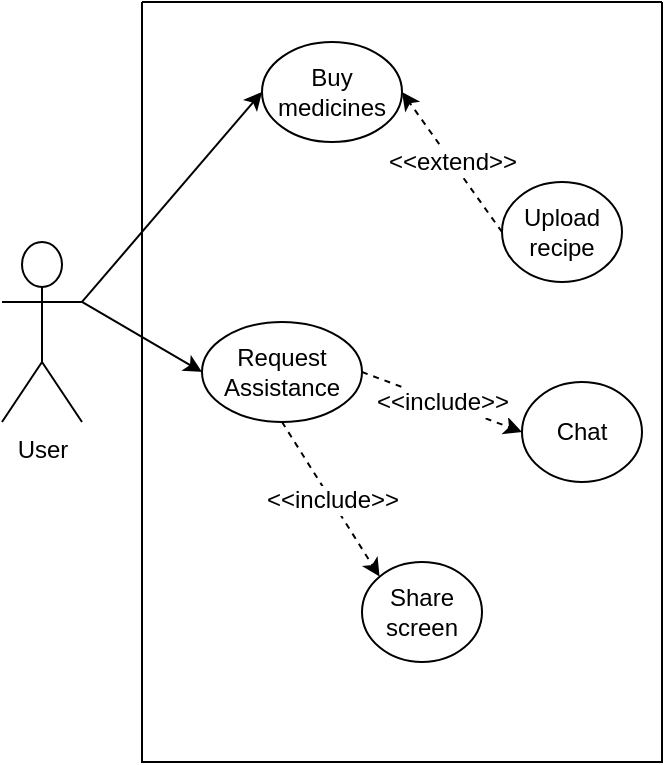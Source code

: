 <mxfile version="19.0.0" type="device"><diagram id="0l2LnnIxXGDVyNd1TSWf" name="Page-1"><mxGraphModel dx="914" dy="507" grid="1" gridSize="10" guides="1" tooltips="1" connect="1" arrows="1" fold="1" page="1" pageScale="1" pageWidth="850" pageHeight="1100" math="0" shadow="0"><root><mxCell id="0"/><mxCell id="1" parent="0"/><mxCell id="DqKlzocytAJNGCdSqwo8-267" value="User" style="shape=umlActor;verticalLabelPosition=bottom;verticalAlign=top;html=1;outlineConnect=0;" vertex="1" parent="1"><mxGeometry x="230" y="880" width="40" height="90" as="geometry"/></mxCell><mxCell id="DqKlzocytAJNGCdSqwo8-268" value="Buy medicines" style="ellipse;whiteSpace=wrap;html=1;" vertex="1" parent="1"><mxGeometry x="360" y="780" width="70" height="50" as="geometry"/></mxCell><mxCell id="DqKlzocytAJNGCdSqwo8-269" value="" style="endArrow=classic;html=1;rounded=0;exitX=1;exitY=0.333;exitDx=0;exitDy=0;exitPerimeter=0;entryX=0;entryY=0.5;entryDx=0;entryDy=0;" edge="1" parent="1" source="DqKlzocytAJNGCdSqwo8-267" target="DqKlzocytAJNGCdSqwo8-268"><mxGeometry width="50" height="50" relative="1" as="geometry"><mxPoint x="390" y="930" as="sourcePoint"/><mxPoint x="440" y="880" as="targetPoint"/></mxGeometry></mxCell><mxCell id="DqKlzocytAJNGCdSqwo8-270" value="" style="endArrow=classic;html=1;rounded=0;exitX=1;exitY=0.333;exitDx=0;exitDy=0;exitPerimeter=0;entryX=0;entryY=0.5;entryDx=0;entryDy=0;" edge="1" parent="1" source="DqKlzocytAJNGCdSqwo8-267" target="DqKlzocytAJNGCdSqwo8-273"><mxGeometry width="50" height="50" relative="1" as="geometry"><mxPoint x="400" y="940" as="sourcePoint"/><mxPoint x="450" y="890" as="targetPoint"/></mxGeometry></mxCell><mxCell id="DqKlzocytAJNGCdSqwo8-271" value="" style="swimlane;startSize=0;" vertex="1" parent="1"><mxGeometry x="300" y="760" width="260" height="380" as="geometry"><mxRectangle x="120" y="20" width="50" height="40" as="alternateBounds"/></mxGeometry></mxCell><mxCell id="DqKlzocytAJNGCdSqwo8-272" value="Upload recipe" style="ellipse;whiteSpace=wrap;html=1;" vertex="1" parent="DqKlzocytAJNGCdSqwo8-271"><mxGeometry x="180" y="90" width="60" height="50" as="geometry"/></mxCell><mxCell id="DqKlzocytAJNGCdSqwo8-273" value="Request Assistance" style="ellipse;whiteSpace=wrap;html=1;" vertex="1" parent="DqKlzocytAJNGCdSqwo8-271"><mxGeometry x="30" y="160" width="80" height="50" as="geometry"/></mxCell><mxCell id="DqKlzocytAJNGCdSqwo8-274" value="Chat" style="ellipse;whiteSpace=wrap;html=1;" vertex="1" parent="DqKlzocytAJNGCdSqwo8-271"><mxGeometry x="190" y="190" width="60" height="50" as="geometry"/></mxCell><mxCell id="DqKlzocytAJNGCdSqwo8-275" value="Share screen" style="ellipse;whiteSpace=wrap;html=1;" vertex="1" parent="DqKlzocytAJNGCdSqwo8-271"><mxGeometry x="110" y="280" width="60" height="50" as="geometry"/></mxCell><mxCell id="DqKlzocytAJNGCdSqwo8-276" value="" style="endArrow=classic;html=1;rounded=0;exitX=0.5;exitY=1;exitDx=0;exitDy=0;entryX=0;entryY=0;entryDx=0;entryDy=0;dashed=1;" edge="1" parent="DqKlzocytAJNGCdSqwo8-271" source="DqKlzocytAJNGCdSqwo8-273" target="DqKlzocytAJNGCdSqwo8-275"><mxGeometry relative="1" as="geometry"><mxPoint x="100" y="170" as="sourcePoint"/><mxPoint x="-10" y="250" as="targetPoint"/></mxGeometry></mxCell><mxCell id="DqKlzocytAJNGCdSqwo8-277" value="&lt;span style=&quot;font-size: 12px; background-color: rgb(255, 255, 255);&quot;&gt;&amp;lt;&amp;lt;include&amp;gt;&amp;gt;&lt;/span&gt;" style="edgeLabel;resizable=0;html=1;align=center;verticalAlign=middle;" connectable="0" vertex="1" parent="DqKlzocytAJNGCdSqwo8-276"><mxGeometry relative="1" as="geometry"/></mxCell><mxCell id="DqKlzocytAJNGCdSqwo8-278" value="" style="endArrow=classic;html=1;rounded=0;entryX=0;entryY=0.5;entryDx=0;entryDy=0;exitX=1;exitY=0.5;exitDx=0;exitDy=0;dashed=1;" edge="1" parent="DqKlzocytAJNGCdSqwo8-271" source="DqKlzocytAJNGCdSqwo8-273" target="DqKlzocytAJNGCdSqwo8-274"><mxGeometry relative="1" as="geometry"><mxPoint x="190" y="60" as="sourcePoint"/><mxPoint x="80" y="220" as="targetPoint"/></mxGeometry></mxCell><mxCell id="DqKlzocytAJNGCdSqwo8-279" value="&lt;span style=&quot;font-size: 12px; background-color: rgb(255, 255, 255);&quot;&gt;&amp;lt;&amp;lt;include&amp;gt;&amp;gt;&lt;/span&gt;" style="edgeLabel;resizable=0;html=1;align=center;verticalAlign=middle;" connectable="0" vertex="1" parent="DqKlzocytAJNGCdSqwo8-278"><mxGeometry relative="1" as="geometry"/></mxCell><mxCell id="DqKlzocytAJNGCdSqwo8-280" value="" style="endArrow=classic;html=1;rounded=0;entryX=1;entryY=0.5;entryDx=0;entryDy=0;exitX=0;exitY=0.5;exitDx=0;exitDy=0;dashed=1;" edge="1" parent="1" source="DqKlzocytAJNGCdSqwo8-272" target="DqKlzocytAJNGCdSqwo8-268"><mxGeometry relative="1" as="geometry"><mxPoint x="490" y="870" as="sourcePoint"/><mxPoint x="500" y="945" as="targetPoint"/></mxGeometry></mxCell><mxCell id="DqKlzocytAJNGCdSqwo8-281" value="&lt;span style=&quot;font-size: 12px; background-color: rgb(255, 255, 255);&quot;&gt;&amp;lt;&amp;lt;extend&amp;gt;&amp;gt;&lt;/span&gt;" style="edgeLabel;resizable=0;html=1;align=center;verticalAlign=middle;" connectable="0" vertex="1" parent="DqKlzocytAJNGCdSqwo8-280"><mxGeometry relative="1" as="geometry"/></mxCell></root></mxGraphModel></diagram></mxfile>